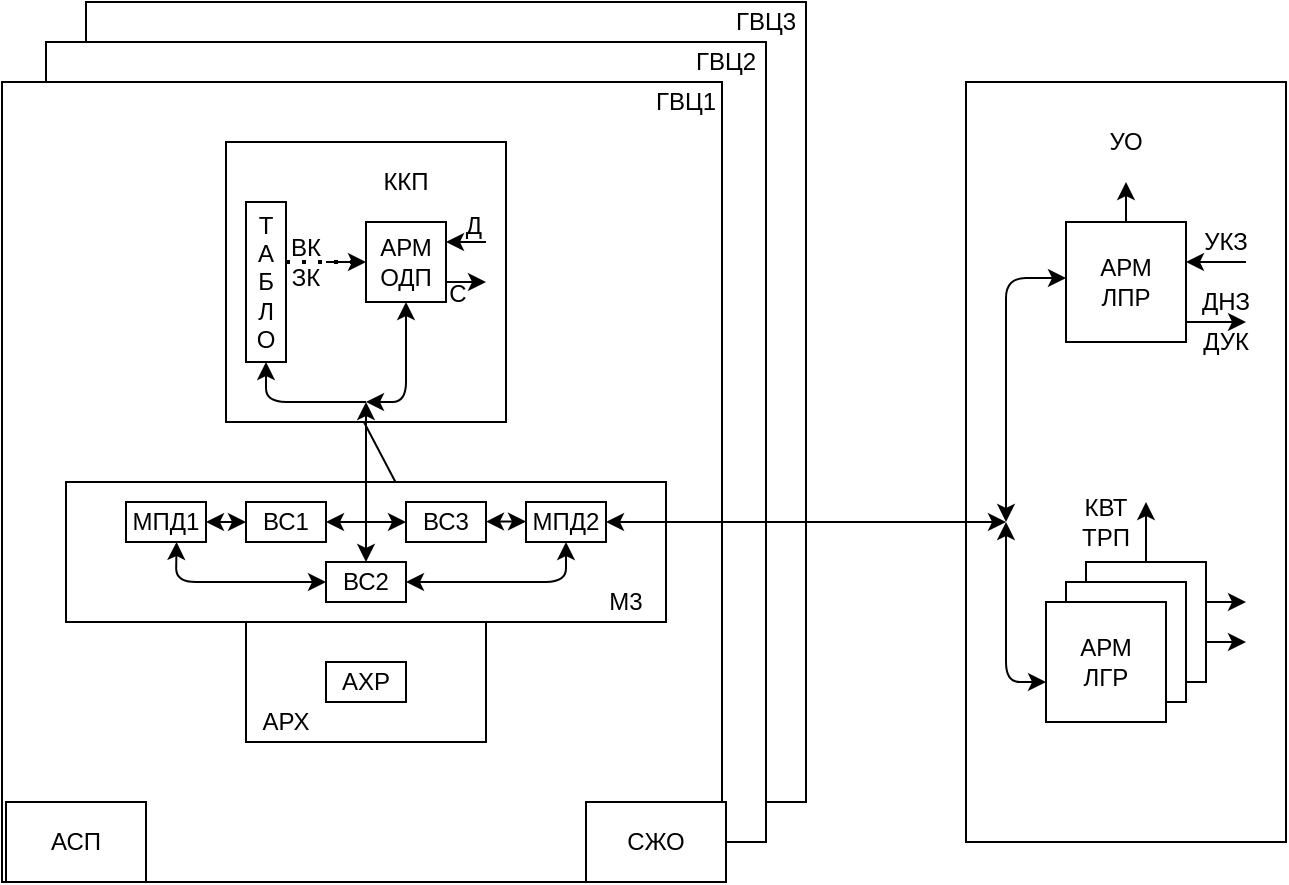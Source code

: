 <mxfile version="14.5.8" type="github">
  <diagram name="Page-1" id="5f0bae14-7c28-e335-631c-24af17079c00">
    <mxGraphModel dx="1502" dy="604" grid="1" gridSize="10" guides="1" tooltips="1" connect="1" arrows="1" fold="1" page="1" pageScale="1" pageWidth="1100" pageHeight="850" background="#ffffff" math="0" shadow="0">
      <root>
        <mxCell id="0" />
        <mxCell id="1" parent="0" />
        <mxCell id="ngJWHtQWBfCgf-anMFrI-11" value="" style="rounded=0;whiteSpace=wrap;html=1;" vertex="1" parent="1">
          <mxGeometry x="400" y="200" width="360" height="400" as="geometry" />
        </mxCell>
        <mxCell id="ngJWHtQWBfCgf-anMFrI-12" value="" style="rounded=0;whiteSpace=wrap;html=1;" vertex="1" parent="1">
          <mxGeometry x="380" y="220" width="360" height="400" as="geometry" />
        </mxCell>
        <mxCell id="ngJWHtQWBfCgf-anMFrI-13" value="" style="rounded=0;whiteSpace=wrap;html=1;" vertex="1" parent="1">
          <mxGeometry x="358" y="240" width="360" height="400" as="geometry" />
        </mxCell>
        <mxCell id="ngJWHtQWBfCgf-anMFrI-15" value="ГВЦ1" style="text;html=1;strokeColor=none;fillColor=none;align=center;verticalAlign=middle;whiteSpace=wrap;rounded=0;" vertex="1" parent="1">
          <mxGeometry x="680" y="240" width="40" height="20" as="geometry" />
        </mxCell>
        <mxCell id="ngJWHtQWBfCgf-anMFrI-17" value="ГВЦ2" style="text;html=1;strokeColor=none;fillColor=none;align=center;verticalAlign=middle;whiteSpace=wrap;rounded=0;" vertex="1" parent="1">
          <mxGeometry x="700" y="220" width="40" height="20" as="geometry" />
        </mxCell>
        <mxCell id="ngJWHtQWBfCgf-anMFrI-18" value="ГВЦ3" style="text;html=1;strokeColor=none;fillColor=none;align=center;verticalAlign=middle;whiteSpace=wrap;rounded=0;" vertex="1" parent="1">
          <mxGeometry x="720" y="200" width="40" height="20" as="geometry" />
        </mxCell>
        <mxCell id="ngJWHtQWBfCgf-anMFrI-20" value="АСП" style="rounded=0;whiteSpace=wrap;html=1;" vertex="1" parent="1">
          <mxGeometry x="360" y="600" width="70" height="40" as="geometry" />
        </mxCell>
        <mxCell id="ngJWHtQWBfCgf-anMFrI-21" value="СЖО" style="rounded=0;whiteSpace=wrap;html=1;" vertex="1" parent="1">
          <mxGeometry x="650" y="600" width="70" height="40" as="geometry" />
        </mxCell>
        <mxCell id="ngJWHtQWBfCgf-anMFrI-42" value="" style="endArrow=classic;startArrow=classic;html=1;entryX=0;entryY=0.5;entryDx=0;entryDy=0;entryPerimeter=0;exitX=1;exitY=0.5;exitDx=0;exitDy=0;exitPerimeter=0;" edge="1" parent="1" target="ngJWHtQWBfCgf-anMFrI-30">
          <mxGeometry width="50" height="50" relative="1" as="geometry">
            <mxPoint x="510" y="355" as="sourcePoint" />
            <mxPoint x="560" y="450" as="targetPoint" />
          </mxGeometry>
        </mxCell>
        <mxCell id="ngJWHtQWBfCgf-anMFrI-57" value="" style="rounded=0;whiteSpace=wrap;html=1;" vertex="1" parent="1">
          <mxGeometry x="470" y="270" width="140" height="140" as="geometry" />
        </mxCell>
        <mxCell id="ngJWHtQWBfCgf-anMFrI-58" value="" style="rounded=0;whiteSpace=wrap;html=1;" vertex="1" parent="1">
          <mxGeometry x="390" y="440" width="300" height="70" as="geometry" />
        </mxCell>
        <mxCell id="ngJWHtQWBfCgf-anMFrI-59" value="" style="rounded=0;whiteSpace=wrap;html=1;" vertex="1" parent="1">
          <mxGeometry x="480" y="510" width="120" height="60" as="geometry" />
        </mxCell>
        <mxCell id="ngJWHtQWBfCgf-anMFrI-60" value="Т&lt;br&gt;А&lt;br&gt;Б&lt;br&gt;Л&lt;br&gt;О" style="rounded=0;whiteSpace=wrap;html=1;" vertex="1" parent="1">
          <mxGeometry x="480" y="300" width="20" height="80" as="geometry" />
        </mxCell>
        <mxCell id="ngJWHtQWBfCgf-anMFrI-63" value="АРМ&lt;br&gt;ОДП" style="whiteSpace=wrap;html=1;aspect=fixed;" vertex="1" parent="1">
          <mxGeometry x="540" y="310" width="40" height="40" as="geometry" />
        </mxCell>
        <mxCell id="ngJWHtQWBfCgf-anMFrI-66" value="МПД1" style="rounded=0;whiteSpace=wrap;html=1;" vertex="1" parent="1">
          <mxGeometry x="420" y="450" width="40" height="20" as="geometry" />
        </mxCell>
        <mxCell id="ngJWHtQWBfCgf-anMFrI-67" value="ВС1" style="rounded=0;whiteSpace=wrap;html=1;" vertex="1" parent="1">
          <mxGeometry x="480" y="450" width="40" height="20" as="geometry" />
        </mxCell>
        <mxCell id="ngJWHtQWBfCgf-anMFrI-68" value="ВС2" style="rounded=0;whiteSpace=wrap;html=1;" vertex="1" parent="1">
          <mxGeometry x="520" y="480" width="40" height="20" as="geometry" />
        </mxCell>
        <mxCell id="ngJWHtQWBfCgf-anMFrI-69" value="ВС3" style="rounded=0;whiteSpace=wrap;html=1;" vertex="1" parent="1">
          <mxGeometry x="560" y="450" width="40" height="20" as="geometry" />
        </mxCell>
        <mxCell id="ngJWHtQWBfCgf-anMFrI-70" value="МПД2" style="rounded=0;whiteSpace=wrap;html=1;" vertex="1" parent="1">
          <mxGeometry x="620" y="450" width="40" height="20" as="geometry" />
        </mxCell>
        <mxCell id="ngJWHtQWBfCgf-anMFrI-71" value="АХР" style="rounded=0;whiteSpace=wrap;html=1;" vertex="1" parent="1">
          <mxGeometry x="520" y="530" width="40" height="20" as="geometry" />
        </mxCell>
        <mxCell id="ngJWHtQWBfCgf-anMFrI-72" value="" style="endArrow=none;dashed=1;html=1;dashPattern=1 3;strokeWidth=2;exitX=1;exitY=0.375;exitDx=0;exitDy=0;exitPerimeter=0;entryX=0;entryY=0.5;entryDx=0;entryDy=0;entryPerimeter=0;" edge="1" parent="1" source="ngJWHtQWBfCgf-anMFrI-60" target="ngJWHtQWBfCgf-anMFrI-63">
          <mxGeometry width="50" height="50" relative="1" as="geometry">
            <mxPoint x="660" y="530" as="sourcePoint" />
            <mxPoint x="710" y="480" as="targetPoint" />
          </mxGeometry>
        </mxCell>
        <mxCell id="ngJWHtQWBfCgf-anMFrI-73" value="" style="endArrow=classic;html=1;entryX=0;entryY=0.5;entryDx=0;entryDy=0;" edge="1" parent="1" target="ngJWHtQWBfCgf-anMFrI-63">
          <mxGeometry width="50" height="50" relative="1" as="geometry">
            <mxPoint x="520" y="330" as="sourcePoint" />
            <mxPoint x="610" y="320" as="targetPoint" />
          </mxGeometry>
        </mxCell>
        <mxCell id="ngJWHtQWBfCgf-anMFrI-74" value="" style="endArrow=classic;html=1;entryX=1;entryY=0.25;entryDx=0;entryDy=0;entryPerimeter=0;" edge="1" parent="1" target="ngJWHtQWBfCgf-anMFrI-63">
          <mxGeometry width="50" height="50" relative="1" as="geometry">
            <mxPoint x="600" y="320" as="sourcePoint" />
            <mxPoint x="580" y="310" as="targetPoint" />
          </mxGeometry>
        </mxCell>
        <mxCell id="ngJWHtQWBfCgf-anMFrI-75" value="" style="endArrow=classic;html=1;exitX=1;exitY=0.75;exitDx=0;exitDy=0;exitPerimeter=0;" edge="1" parent="1" source="ngJWHtQWBfCgf-anMFrI-63">
          <mxGeometry width="50" height="50" relative="1" as="geometry">
            <mxPoint x="580" y="370" as="sourcePoint" />
            <mxPoint x="600" y="340" as="targetPoint" />
            <Array as="points" />
          </mxGeometry>
        </mxCell>
        <mxCell id="ngJWHtQWBfCgf-anMFrI-78" value="ВК&lt;br&gt;ЗК" style="text;html=1;strokeColor=none;fillColor=none;align=center;verticalAlign=middle;whiteSpace=wrap;rounded=0;" vertex="1" parent="1">
          <mxGeometry x="490" y="320" width="40" height="20" as="geometry" />
        </mxCell>
        <mxCell id="ngJWHtQWBfCgf-anMFrI-79" value="ККП" style="text;html=1;strokeColor=none;fillColor=none;align=center;verticalAlign=middle;whiteSpace=wrap;rounded=0;" vertex="1" parent="1">
          <mxGeometry x="540" y="280" width="40" height="20" as="geometry" />
        </mxCell>
        <mxCell id="ngJWHtQWBfCgf-anMFrI-81" value="С" style="text;html=1;strokeColor=none;fillColor=none;align=center;verticalAlign=middle;whiteSpace=wrap;rounded=0;" vertex="1" parent="1">
          <mxGeometry x="576" y="336" width="20" height="20" as="geometry" />
        </mxCell>
        <mxCell id="ngJWHtQWBfCgf-anMFrI-82" value="" style="endArrow=classic;startArrow=classic;html=1;exitX=1;exitY=0.5;exitDx=0;exitDy=0;exitPerimeter=0;entryX=0;entryY=0.5;entryDx=0;entryDy=0;entryPerimeter=0;" edge="1" parent="1" source="ngJWHtQWBfCgf-anMFrI-66" target="ngJWHtQWBfCgf-anMFrI-67">
          <mxGeometry width="50" height="50" relative="1" as="geometry">
            <mxPoint x="460" y="450" as="sourcePoint" />
            <mxPoint x="670" y="430" as="targetPoint" />
          </mxGeometry>
        </mxCell>
        <mxCell id="ngJWHtQWBfCgf-anMFrI-83" value="" style="endArrow=classic;startArrow=classic;html=1;exitX=1;exitY=0.5;exitDx=0;exitDy=0;exitPerimeter=0;entryX=0;entryY=0.5;entryDx=0;entryDy=0;entryPerimeter=0;" edge="1" parent="1">
          <mxGeometry width="50" height="50" relative="1" as="geometry">
            <mxPoint x="600" y="459.76" as="sourcePoint" />
            <mxPoint x="620" y="459.76" as="targetPoint" />
          </mxGeometry>
        </mxCell>
        <mxCell id="ngJWHtQWBfCgf-anMFrI-84" value="" style="endArrow=classic;startArrow=classic;html=1;exitX=1;exitY=0.5;exitDx=0;exitDy=0;entryX=0;entryY=0.5;entryDx=0;entryDy=0;" edge="1" parent="1" source="ngJWHtQWBfCgf-anMFrI-67" target="ngJWHtQWBfCgf-anMFrI-69">
          <mxGeometry width="50" height="50" relative="1" as="geometry">
            <mxPoint x="530" y="459.76" as="sourcePoint" />
            <mxPoint x="550" y="459.76" as="targetPoint" />
          </mxGeometry>
        </mxCell>
        <mxCell id="ngJWHtQWBfCgf-anMFrI-85" value="" style="endArrow=classic;startArrow=classic;html=1;exitX=0.632;exitY=1;exitDx=0;exitDy=0;exitPerimeter=0;entryX=0;entryY=0.5;entryDx=0;entryDy=0;" edge="1" parent="1" source="ngJWHtQWBfCgf-anMFrI-66" target="ngJWHtQWBfCgf-anMFrI-68">
          <mxGeometry width="50" height="50" relative="1" as="geometry">
            <mxPoint x="630" y="480" as="sourcePoint" />
            <mxPoint x="680" y="430" as="targetPoint" />
            <Array as="points">
              <mxPoint x="445" y="490" />
            </Array>
          </mxGeometry>
        </mxCell>
        <mxCell id="ngJWHtQWBfCgf-anMFrI-86" value="" style="endArrow=classic;startArrow=classic;html=1;exitX=0.5;exitY=1;exitDx=0;exitDy=0;entryX=1;entryY=0.5;entryDx=0;entryDy=0;" edge="1" parent="1" source="ngJWHtQWBfCgf-anMFrI-70" target="ngJWHtQWBfCgf-anMFrI-68">
          <mxGeometry width="50" height="50" relative="1" as="geometry">
            <mxPoint x="465.28" y="480" as="sourcePoint" />
            <mxPoint x="530" y="500" as="targetPoint" />
            <Array as="points">
              <mxPoint x="640" y="490" />
            </Array>
          </mxGeometry>
        </mxCell>
        <mxCell id="ngJWHtQWBfCgf-anMFrI-88" value="" style="endArrow=classic;startArrow=classic;html=1;exitX=0.5;exitY=0;exitDx=0;exitDy=0;" edge="1" parent="1" source="ngJWHtQWBfCgf-anMFrI-68">
          <mxGeometry width="50" height="50" relative="1" as="geometry">
            <mxPoint x="520" y="450" as="sourcePoint" />
            <mxPoint x="540" y="400" as="targetPoint" />
          </mxGeometry>
        </mxCell>
        <mxCell id="ngJWHtQWBfCgf-anMFrI-89" value="" style="endArrow=classic;startArrow=classic;html=1;entryX=0.5;entryY=1;entryDx=0;entryDy=0;entryPerimeter=0;" edge="1" parent="1" target="ngJWHtQWBfCgf-anMFrI-63">
          <mxGeometry width="50" height="50" relative="1" as="geometry">
            <mxPoint x="540" y="400" as="sourcePoint" />
            <mxPoint x="570" y="350" as="targetPoint" />
            <Array as="points">
              <mxPoint x="560" y="400" />
            </Array>
          </mxGeometry>
        </mxCell>
        <mxCell id="ngJWHtQWBfCgf-anMFrI-90" value="" style="endArrow=classic;html=1;entryX=0.5;entryY=1;entryDx=0;entryDy=0;entryPerimeter=0;" edge="1" parent="1" target="ngJWHtQWBfCgf-anMFrI-60">
          <mxGeometry width="50" height="50" relative="1" as="geometry">
            <mxPoint x="540" y="400" as="sourcePoint" />
            <mxPoint x="530" y="350" as="targetPoint" />
            <Array as="points">
              <mxPoint x="490" y="400" />
            </Array>
          </mxGeometry>
        </mxCell>
        <mxCell id="ngJWHtQWBfCgf-anMFrI-94" value="Д" style="text;html=1;strokeColor=none;fillColor=none;align=center;verticalAlign=middle;whiteSpace=wrap;rounded=0;" vertex="1" parent="1">
          <mxGeometry x="574" y="302" width="40" height="20" as="geometry" />
        </mxCell>
        <mxCell id="ngJWHtQWBfCgf-anMFrI-95" value="М3" style="text;html=1;strokeColor=none;fillColor=none;align=center;verticalAlign=middle;whiteSpace=wrap;rounded=0;" vertex="1" parent="1">
          <mxGeometry x="650" y="490" width="40" height="20" as="geometry" />
        </mxCell>
        <mxCell id="ngJWHtQWBfCgf-anMFrI-96" value="АРХ" style="text;html=1;strokeColor=none;fillColor=none;align=center;verticalAlign=middle;whiteSpace=wrap;rounded=0;" vertex="1" parent="1">
          <mxGeometry x="480" y="550" width="40" height="20" as="geometry" />
        </mxCell>
        <mxCell id="ngJWHtQWBfCgf-anMFrI-97" value="" style="rounded=0;whiteSpace=wrap;html=1;" vertex="1" parent="1">
          <mxGeometry x="840" y="240" width="160" height="380" as="geometry" />
        </mxCell>
        <mxCell id="ngJWHtQWBfCgf-anMFrI-98" value="УО" style="text;html=1;strokeColor=none;fillColor=none;align=center;verticalAlign=middle;whiteSpace=wrap;rounded=0;" vertex="1" parent="1">
          <mxGeometry x="900" y="260" width="40" height="20" as="geometry" />
        </mxCell>
        <mxCell id="ngJWHtQWBfCgf-anMFrI-99" value="АРМ&lt;br&gt;ЛПР" style="rounded=0;whiteSpace=wrap;html=1;" vertex="1" parent="1">
          <mxGeometry x="890" y="310" width="60" height="60" as="geometry" />
        </mxCell>
        <mxCell id="ngJWHtQWBfCgf-anMFrI-101" value="" style="rounded=0;whiteSpace=wrap;html=1;" vertex="1" parent="1">
          <mxGeometry x="900" y="480" width="60" height="60" as="geometry" />
        </mxCell>
        <mxCell id="ngJWHtQWBfCgf-anMFrI-102" value="" style="rounded=0;whiteSpace=wrap;html=1;" vertex="1" parent="1">
          <mxGeometry x="890" y="490" width="60" height="60" as="geometry" />
        </mxCell>
        <mxCell id="ngJWHtQWBfCgf-anMFrI-103" value="АРМ&lt;br&gt;ЛГР" style="rounded=0;whiteSpace=wrap;html=1;" vertex="1" parent="1">
          <mxGeometry x="880" y="500" width="60" height="60" as="geometry" />
        </mxCell>
        <mxCell id="ngJWHtQWBfCgf-anMFrI-106" value="" style="endArrow=classic;startArrow=classic;html=1;exitX=1;exitY=0.5;exitDx=0;exitDy=0;exitPerimeter=0;" edge="1" parent="1" source="ngJWHtQWBfCgf-anMFrI-70">
          <mxGeometry width="50" height="50" relative="1" as="geometry">
            <mxPoint x="770" y="500" as="sourcePoint" />
            <mxPoint x="860" y="460" as="targetPoint" />
          </mxGeometry>
        </mxCell>
        <mxCell id="ngJWHtQWBfCgf-anMFrI-107" value="" style="endArrow=classic;startArrow=classic;html=1;entryX=0;entryY=0.467;entryDx=0;entryDy=0;entryPerimeter=0;" edge="1" parent="1" target="ngJWHtQWBfCgf-anMFrI-99">
          <mxGeometry width="50" height="50" relative="1" as="geometry">
            <mxPoint x="860" y="460" as="sourcePoint" />
            <mxPoint x="890" y="370" as="targetPoint" />
            <Array as="points">
              <mxPoint x="860" y="338" />
            </Array>
          </mxGeometry>
        </mxCell>
        <mxCell id="ngJWHtQWBfCgf-anMFrI-108" value="" style="endArrow=classic;startArrow=classic;html=1;entryX=0;entryY=0.667;entryDx=0;entryDy=0;entryPerimeter=0;" edge="1" parent="1" target="ngJWHtQWBfCgf-anMFrI-103">
          <mxGeometry width="50" height="50" relative="1" as="geometry">
            <mxPoint x="860" y="460" as="sourcePoint" />
            <mxPoint x="940" y="440" as="targetPoint" />
            <Array as="points">
              <mxPoint x="860" y="540" />
            </Array>
          </mxGeometry>
        </mxCell>
        <mxCell id="ngJWHtQWBfCgf-anMFrI-109" value="" style="endArrow=classic;html=1;" edge="1" parent="1">
          <mxGeometry width="50" height="50" relative="1" as="geometry">
            <mxPoint x="920" y="310" as="sourcePoint" />
            <mxPoint x="920" y="290" as="targetPoint" />
          </mxGeometry>
        </mxCell>
        <mxCell id="ngJWHtQWBfCgf-anMFrI-110" value="" style="endArrow=classic;html=1;entryX=1;entryY=0.333;entryDx=0;entryDy=0;entryPerimeter=0;" edge="1" parent="1" target="ngJWHtQWBfCgf-anMFrI-99">
          <mxGeometry width="50" height="50" relative="1" as="geometry">
            <mxPoint x="980" y="330" as="sourcePoint" />
            <mxPoint x="930" y="300" as="targetPoint" />
          </mxGeometry>
        </mxCell>
        <mxCell id="ngJWHtQWBfCgf-anMFrI-111" value="" style="endArrow=classic;html=1;exitX=1;exitY=0.833;exitDx=0;exitDy=0;exitPerimeter=0;" edge="1" parent="1" source="ngJWHtQWBfCgf-anMFrI-99">
          <mxGeometry width="50" height="50" relative="1" as="geometry">
            <mxPoint x="940" y="330" as="sourcePoint" />
            <mxPoint x="980" y="360" as="targetPoint" />
          </mxGeometry>
        </mxCell>
        <mxCell id="ngJWHtQWBfCgf-anMFrI-112" value="" style="endArrow=classic;html=1;exitX=0.5;exitY=0;exitDx=0;exitDy=0;exitPerimeter=0;" edge="1" parent="1" source="ngJWHtQWBfCgf-anMFrI-101">
          <mxGeometry width="50" height="50" relative="1" as="geometry">
            <mxPoint x="520" y="470" as="sourcePoint" />
            <mxPoint x="930" y="450" as="targetPoint" />
          </mxGeometry>
        </mxCell>
        <mxCell id="ngJWHtQWBfCgf-anMFrI-113" value="" style="endArrow=classic;html=1;exitX=1;exitY=0.333;exitDx=0;exitDy=0;exitPerimeter=0;" edge="1" parent="1" source="ngJWHtQWBfCgf-anMFrI-101">
          <mxGeometry width="50" height="50" relative="1" as="geometry">
            <mxPoint x="940" y="490" as="sourcePoint" />
            <mxPoint x="980" y="500" as="targetPoint" />
          </mxGeometry>
        </mxCell>
        <mxCell id="ngJWHtQWBfCgf-anMFrI-114" value="" style="endArrow=classic;html=1;exitX=1;exitY=0.667;exitDx=0;exitDy=0;exitPerimeter=0;" edge="1" parent="1" source="ngJWHtQWBfCgf-anMFrI-101">
          <mxGeometry width="50" height="50" relative="1" as="geometry">
            <mxPoint x="950" y="500" as="sourcePoint" />
            <mxPoint x="980" y="520" as="targetPoint" />
          </mxGeometry>
        </mxCell>
        <mxCell id="ngJWHtQWBfCgf-anMFrI-115" value="УКЗ" style="text;html=1;strokeColor=none;fillColor=none;align=center;verticalAlign=middle;whiteSpace=wrap;rounded=0;" vertex="1" parent="1">
          <mxGeometry x="950" y="310" width="40" height="20" as="geometry" />
        </mxCell>
        <mxCell id="ngJWHtQWBfCgf-anMFrI-116" value="ДНЗ" style="text;html=1;strokeColor=none;fillColor=none;align=center;verticalAlign=middle;whiteSpace=wrap;rounded=0;" vertex="1" parent="1">
          <mxGeometry x="950" y="340" width="40" height="20" as="geometry" />
        </mxCell>
        <mxCell id="ngJWHtQWBfCgf-anMFrI-117" value="ДУК" style="text;html=1;strokeColor=none;fillColor=none;align=center;verticalAlign=middle;whiteSpace=wrap;rounded=0;" vertex="1" parent="1">
          <mxGeometry x="950" y="360" width="40" height="20" as="geometry" />
        </mxCell>
        <mxCell id="ngJWHtQWBfCgf-anMFrI-118" value="КВТ&lt;br&gt;ТРП" style="text;html=1;strokeColor=none;fillColor=none;align=center;verticalAlign=middle;whiteSpace=wrap;rounded=0;" vertex="1" parent="1">
          <mxGeometry x="890" y="450" width="40" height="20" as="geometry" />
        </mxCell>
      </root>
    </mxGraphModel>
  </diagram>
</mxfile>
